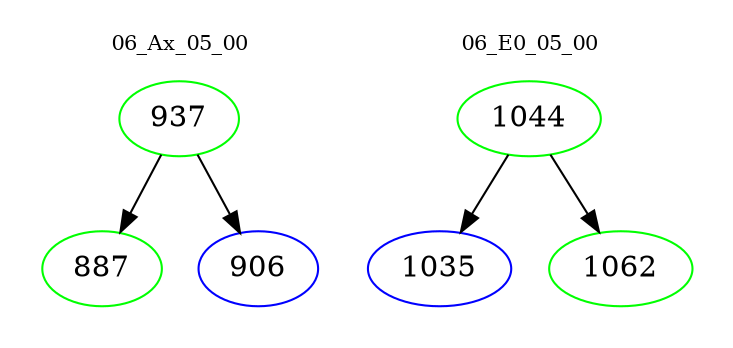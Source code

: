 digraph{
subgraph cluster_0 {
color = white
label = "06_Ax_05_00";
fontsize=10;
T0_937 [label="937", color="green"]
T0_937 -> T0_887 [color="black"]
T0_887 [label="887", color="green"]
T0_937 -> T0_906 [color="black"]
T0_906 [label="906", color="blue"]
}
subgraph cluster_1 {
color = white
label = "06_E0_05_00";
fontsize=10;
T1_1044 [label="1044", color="green"]
T1_1044 -> T1_1035 [color="black"]
T1_1035 [label="1035", color="blue"]
T1_1044 -> T1_1062 [color="black"]
T1_1062 [label="1062", color="green"]
}
}
